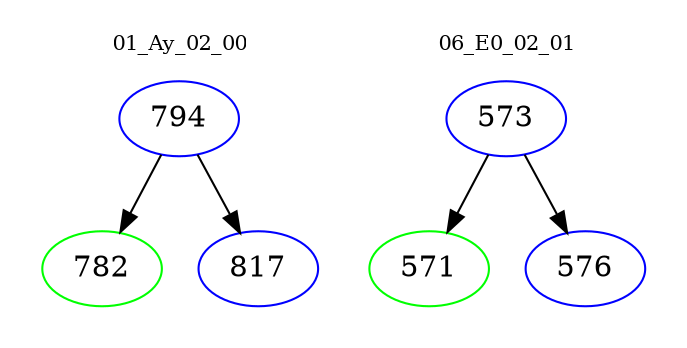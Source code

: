 digraph{
subgraph cluster_0 {
color = white
label = "01_Ay_02_00";
fontsize=10;
T0_794 [label="794", color="blue"]
T0_794 -> T0_782 [color="black"]
T0_782 [label="782", color="green"]
T0_794 -> T0_817 [color="black"]
T0_817 [label="817", color="blue"]
}
subgraph cluster_1 {
color = white
label = "06_E0_02_01";
fontsize=10;
T1_573 [label="573", color="blue"]
T1_573 -> T1_571 [color="black"]
T1_571 [label="571", color="green"]
T1_573 -> T1_576 [color="black"]
T1_576 [label="576", color="blue"]
}
}
